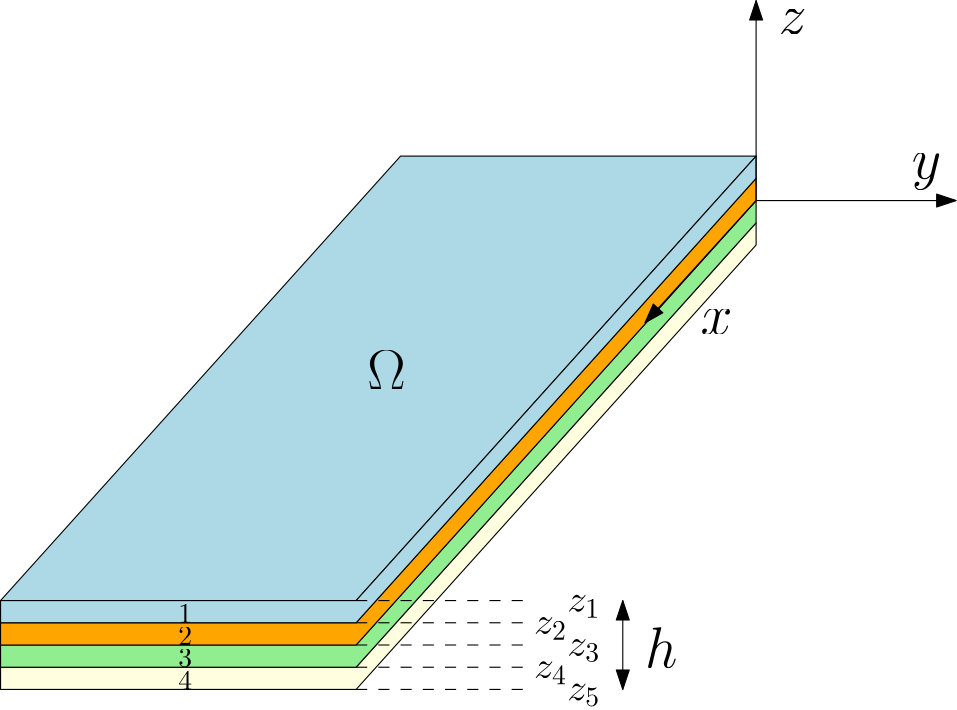 <?xml version="1.0"?>
<!DOCTYPE ipe SYSTEM "ipe.dtd">
<ipe version="70206" creator="Ipe 7.2.9">
<info created="D:20200325124519" modified="D:20200325173703"/>
<ipestyle name="basic">
<symbol name="arrow/arc(spx)">
<path stroke="sym-stroke" fill="sym-stroke" pen="sym-pen">
0 0 m
-1 0.333 l
-1 -0.333 l
h
</path>
</symbol>
<symbol name="arrow/farc(spx)">
<path stroke="sym-stroke" fill="white" pen="sym-pen">
0 0 m
-1 0.333 l
-1 -0.333 l
h
</path>
</symbol>
<symbol name="arrow/ptarc(spx)">
<path stroke="sym-stroke" fill="sym-stroke" pen="sym-pen">
0 0 m
-1 0.333 l
-0.8 0 l
-1 -0.333 l
h
</path>
</symbol>
<symbol name="arrow/fptarc(spx)">
<path stroke="sym-stroke" fill="white" pen="sym-pen">
0 0 m
-1 0.333 l
-0.8 0 l
-1 -0.333 l
h
</path>
</symbol>
<symbol name="mark/circle(sx)" transformations="translations">
<path fill="sym-stroke">
0.6 0 0 0.6 0 0 e
0.4 0 0 0.4 0 0 e
</path>
</symbol>
<symbol name="mark/disk(sx)" transformations="translations">
<path fill="sym-stroke">
0.6 0 0 0.6 0 0 e
</path>
</symbol>
<symbol name="mark/fdisk(sfx)" transformations="translations">
<group>
<path fill="sym-fill">
0.5 0 0 0.5 0 0 e
</path>
<path fill="sym-stroke" fillrule="eofill">
0.6 0 0 0.6 0 0 e
0.4 0 0 0.4 0 0 e
</path>
</group>
</symbol>
<symbol name="mark/box(sx)" transformations="translations">
<path fill="sym-stroke" fillrule="eofill">
-0.6 -0.6 m
0.6 -0.6 l
0.6 0.6 l
-0.6 0.6 l
h
-0.4 -0.4 m
0.4 -0.4 l
0.4 0.4 l
-0.4 0.4 l
h
</path>
</symbol>
<symbol name="mark/square(sx)" transformations="translations">
<path fill="sym-stroke">
-0.6 -0.6 m
0.6 -0.6 l
0.6 0.6 l
-0.6 0.6 l
h
</path>
</symbol>
<symbol name="mark/fsquare(sfx)" transformations="translations">
<group>
<path fill="sym-fill">
-0.5 -0.5 m
0.5 -0.5 l
0.5 0.5 l
-0.5 0.5 l
h
</path>
<path fill="sym-stroke" fillrule="eofill">
-0.6 -0.6 m
0.6 -0.6 l
0.6 0.6 l
-0.6 0.6 l
h
-0.4 -0.4 m
0.4 -0.4 l
0.4 0.4 l
-0.4 0.4 l
h
</path>
</group>
</symbol>
<symbol name="mark/cross(sx)" transformations="translations">
<group>
<path fill="sym-stroke">
-0.43 -0.57 m
0.57 0.43 l
0.43 0.57 l
-0.57 -0.43 l
h
</path>
<path fill="sym-stroke">
-0.43 0.57 m
0.57 -0.43 l
0.43 -0.57 l
-0.57 0.43 l
h
</path>
</group>
</symbol>
<symbol name="arrow/fnormal(spx)">
<path stroke="sym-stroke" fill="white" pen="sym-pen">
0 0 m
-1 0.333 l
-1 -0.333 l
h
</path>
</symbol>
<symbol name="arrow/pointed(spx)">
<path stroke="sym-stroke" fill="sym-stroke" pen="sym-pen">
0 0 m
-1 0.333 l
-0.8 0 l
-1 -0.333 l
h
</path>
</symbol>
<symbol name="arrow/fpointed(spx)">
<path stroke="sym-stroke" fill="white" pen="sym-pen">
0 0 m
-1 0.333 l
-0.8 0 l
-1 -0.333 l
h
</path>
</symbol>
<symbol name="arrow/linear(spx)">
<path stroke="sym-stroke" pen="sym-pen">
-1 0.333 m
0 0 l
-1 -0.333 l
</path>
</symbol>
<symbol name="arrow/fdouble(spx)">
<path stroke="sym-stroke" fill="white" pen="sym-pen">
0 0 m
-1 0.333 l
-1 -0.333 l
h
-1 0 m
-2 0.333 l
-2 -0.333 l
h
</path>
</symbol>
<symbol name="arrow/double(spx)">
<path stroke="sym-stroke" fill="sym-stroke" pen="sym-pen">
0 0 m
-1 0.333 l
-1 -0.333 l
h
-1 0 m
-2 0.333 l
-2 -0.333 l
h
</path>
</symbol>
<pen name="heavier" value="0.8"/>
<pen name="fat" value="1.2"/>
<pen name="ultrafat" value="2"/>
<symbolsize name="large" value="5"/>
<symbolsize name="small" value="2"/>
<symbolsize name="tiny" value="1.1"/>
<arrowsize name="large" value="10"/>
<arrowsize name="small" value="5"/>
<arrowsize name="tiny" value="3"/>
<color name="red" value="1 0 0"/>
<color name="green" value="0 1 0"/>
<color name="blue" value="0 0 1"/>
<color name="yellow" value="1 1 0"/>
<color name="orange" value="1 0.647 0"/>
<color name="gold" value="1 0.843 0"/>
<color name="purple" value="0.627 0.125 0.941"/>
<color name="gray" value="0.745"/>
<color name="brown" value="0.647 0.165 0.165"/>
<color name="navy" value="0 0 0.502"/>
<color name="pink" value="1 0.753 0.796"/>
<color name="seagreen" value="0.18 0.545 0.341"/>
<color name="turquoise" value="0.251 0.878 0.816"/>
<color name="violet" value="0.933 0.51 0.933"/>
<color name="darkblue" value="0 0 0.545"/>
<color name="darkcyan" value="0 0.545 0.545"/>
<color name="darkgray" value="0.663"/>
<color name="darkgreen" value="0 0.392 0"/>
<color name="darkmagenta" value="0.545 0 0.545"/>
<color name="darkorange" value="1 0.549 0"/>
<color name="darkred" value="0.545 0 0"/>
<color name="lightblue" value="0.678 0.847 0.902"/>
<color name="lightcyan" value="0.878 1 1"/>
<color name="lightgray" value="0.827"/>
<color name="lightgreen" value="0.565 0.933 0.565"/>
<color name="lightyellow" value="1 1 0.878"/>
<dashstyle name="dashed" value="[4] 0"/>
<dashstyle name="dotted" value="[1 3] 0"/>
<dashstyle name="dash dotted" value="[4 2 1 2] 0"/>
<dashstyle name="dash dot dotted" value="[4 2 1 2 1 2] 0"/>
<textsize name="large" value="\large"/>
<textsize name="small" value="\small"/>
<textsize name="tiny" value="\tiny"/>
<textsize name="Large" value="\Large"/>
<textsize name="LARGE" value="\LARGE"/>
<textsize name="huge" value="\huge"/>
<textsize name="Huge" value="\Huge"/>
<textsize name="footnote" value="\footnotesize"/>
<textstyle name="center" begin="\begin{center}" end="\end{center}"/>
<textstyle name="itemize" begin="\begin{itemize}" end="\end{itemize}"/>
<textstyle name="item" begin="\begin{itemize}\item{}" end="\end{itemize}"/>
<gridsize name="4 pts" value="4"/>
<gridsize name="8 pts (~3 mm)" value="8"/>
<gridsize name="16 pts (~6 mm)" value="16"/>
<gridsize name="32 pts (~12 mm)" value="32"/>
<gridsize name="10 pts (~3.5 mm)" value="10"/>
<gridsize name="20 pts (~7 mm)" value="20"/>
<gridsize name="14 pts (~5 mm)" value="14"/>
<gridsize name="28 pts (~10 mm)" value="28"/>
<gridsize name="56 pts (~20 mm)" value="56"/>
<anglesize name="90 deg" value="90"/>
<anglesize name="60 deg" value="60"/>
<anglesize name="45 deg" value="45"/>
<anglesize name="30 deg" value="30"/>
<anglesize name="22.5 deg" value="22.5"/>
<opacity name="10%" value="0.1"/>
<opacity name="30%" value="0.3"/>
<opacity name="50%" value="0.5"/>
<opacity name="75%" value="0.75"/>
<tiling name="falling" angle="-60" step="4" width="1"/>
<tiling name="rising" angle="30" step="4" width="1"/>
</ipestyle>
<page>
<layer name="alpha"/>
<view layers="alpha" active="alpha"/>
<path layer="alpha" matrix="1 0 0 1 0 -64" stroke="black" fill="lightblue">
128 608 m
256 608 l
400 768 l
272 768 l
h
</path>
<path matrix="1 0 0 1 0 32" stroke="black" fill="lightyellow">
400 640 m
400 648 l
400 640 l
256 480 l
128 480 l
128 488 l
256 488 l
400 648 l
</path>
<path matrix="1 0 0 1 0 8" stroke="black" fill="lightgreen">
128 520 m
128 512 l
256 512 l
400 672 l
400 680 l
400 680 l
256 520 l
h
</path>
<path matrix="1 0 0 1 0 -16" stroke="black" fill="orange">
128 552 m
128 544 l
256 544 l
400 704 l
400 712 l
400 712 l
256 552 l
h
</path>
<path matrix="1 0 0 1 0 -32" stroke="black" fill="lightblue">
400 732 m
400 736 l
400 728 l
256 568 l
128 568 l
128 576 l
256 576 l
400 736 l
</path>
<text matrix="1 0 0 1 188 -20" transformations="translations" pos="192 660" stroke="black" type="label" width="11.497" height="8.896" depth="0" valign="baseline" size="huge" style="math">x</text>
<text matrix="1 0 0 1 112 -28" transformations="translations" pos="344 724" stroke="black" type="label" width="10.606" height="8.894" depth="4.02" valign="baseline" size="huge" style="math">y</text>
<path matrix="1 0 0 1 32 0" stroke="black" arrow="normal/normal" rarrow="normal/normal">
320 512 m
320 544 l
</path>
<text matrix="1 0 0 1 28 -8" transformations="translations" pos="332 528" stroke="black" type="label" width="11.646" height="14.349" depth="0" valign="baseline" size="huge" style="math">h</text>
<text matrix="1 0 0 1 264 148" transformations="translations" pos="144 600" stroke="black" type="label" width="10.319" height="8.896" depth="0" valign="baseline" size="huge" style="math">z</text>
<text matrix="1 0 0 1 -56 0" transformations="translations" pos="248 536" stroke="black" type="label" width="4.981" height="6.42" depth="0" valign="baseline" style="math">1</text>
<text matrix="1 0 0 1 -60 -4" transformations="translations" pos="252 532" stroke="black" type="label" width="4.981" height="6.42" depth="0" valign="baseline" style="math">2</text>
<text matrix="1 0 0 1 -56 -4" transformations="translations" pos="248 524" stroke="black" type="label" width="4.981" height="6.42" depth="0" valign="baseline" style="math">3</text>
<text matrix="1 0 0 1 -56 -4" transformations="translations" pos="248 516" stroke="black" type="label" width="4.981" height="6.42" depth="0" valign="baseline" style="math">4</text>
<text transformations="translations" pos="260 620" stroke="black" type="label" width="13.794" height="14.116" depth="0" valign="baseline" size="huge" style="math">\Omega</text>
<path stroke="black" arrow="normal/normal">
400 688 m
360 644 l
</path>
<path stroke="black" arrow="normal/normal">
400 688 m
400 760 l
</path>
<path stroke="black" arrow="normal/normal">
400 688 m
472 688 l
</path>
<text matrix="1 0 0 1 252 -4" transformations="translations" pos="80 544" stroke="black" type="label" width="12.005" height="6.179" depth="2.15" valign="baseline" size="Large" style="math">z_1</text>
<text matrix="1 0 0 1 240 -12" transformations="translations" pos="80 544" stroke="black" type="label" width="12.005" height="6.179" depth="2.15" valign="baseline" size="Large" style="math">z_2</text>
<text matrix="1 0 0 1 252 -20" transformations="translations" pos="80 544" stroke="black" type="label" width="12.005" height="6.179" depth="2.15" valign="baseline" size="Large" style="math">z_3</text>
<path stroke="black" dash="dashed">
256 544 m
320 544 l
</path>
<path matrix="1 0 0 1 0 -8" stroke="black" dash="dashed">
256 544 m
320 544 l
</path>
<path matrix="1 0 0 1 0 -16" stroke="black" dash="dashed">
256 544 m
320 544 l
</path>
<path matrix="1 0 0 1 0 -24" stroke="black" dash="dashed">
256 544 m
320 544 l
</path>
<path matrix="1 0 0 1 0 -32" stroke="black" dash="dashed">
256 544 m
320 544 l
</path>
<text matrix="1 0 0 1 -4 -4" transformations="translations" pos="324 520" stroke="black" type="label" width="12.005" height="6.179" depth="2.15" valign="baseline" size="Large" style="math">z_4</text>
<text matrix="1 0 0 1 8 -4" transformations="translations" pos="324 512" stroke="black" type="label" width="12.005" height="6.179" depth="2.15" valign="baseline" size="Large" style="math">z_5</text>
</page>
</ipe>
